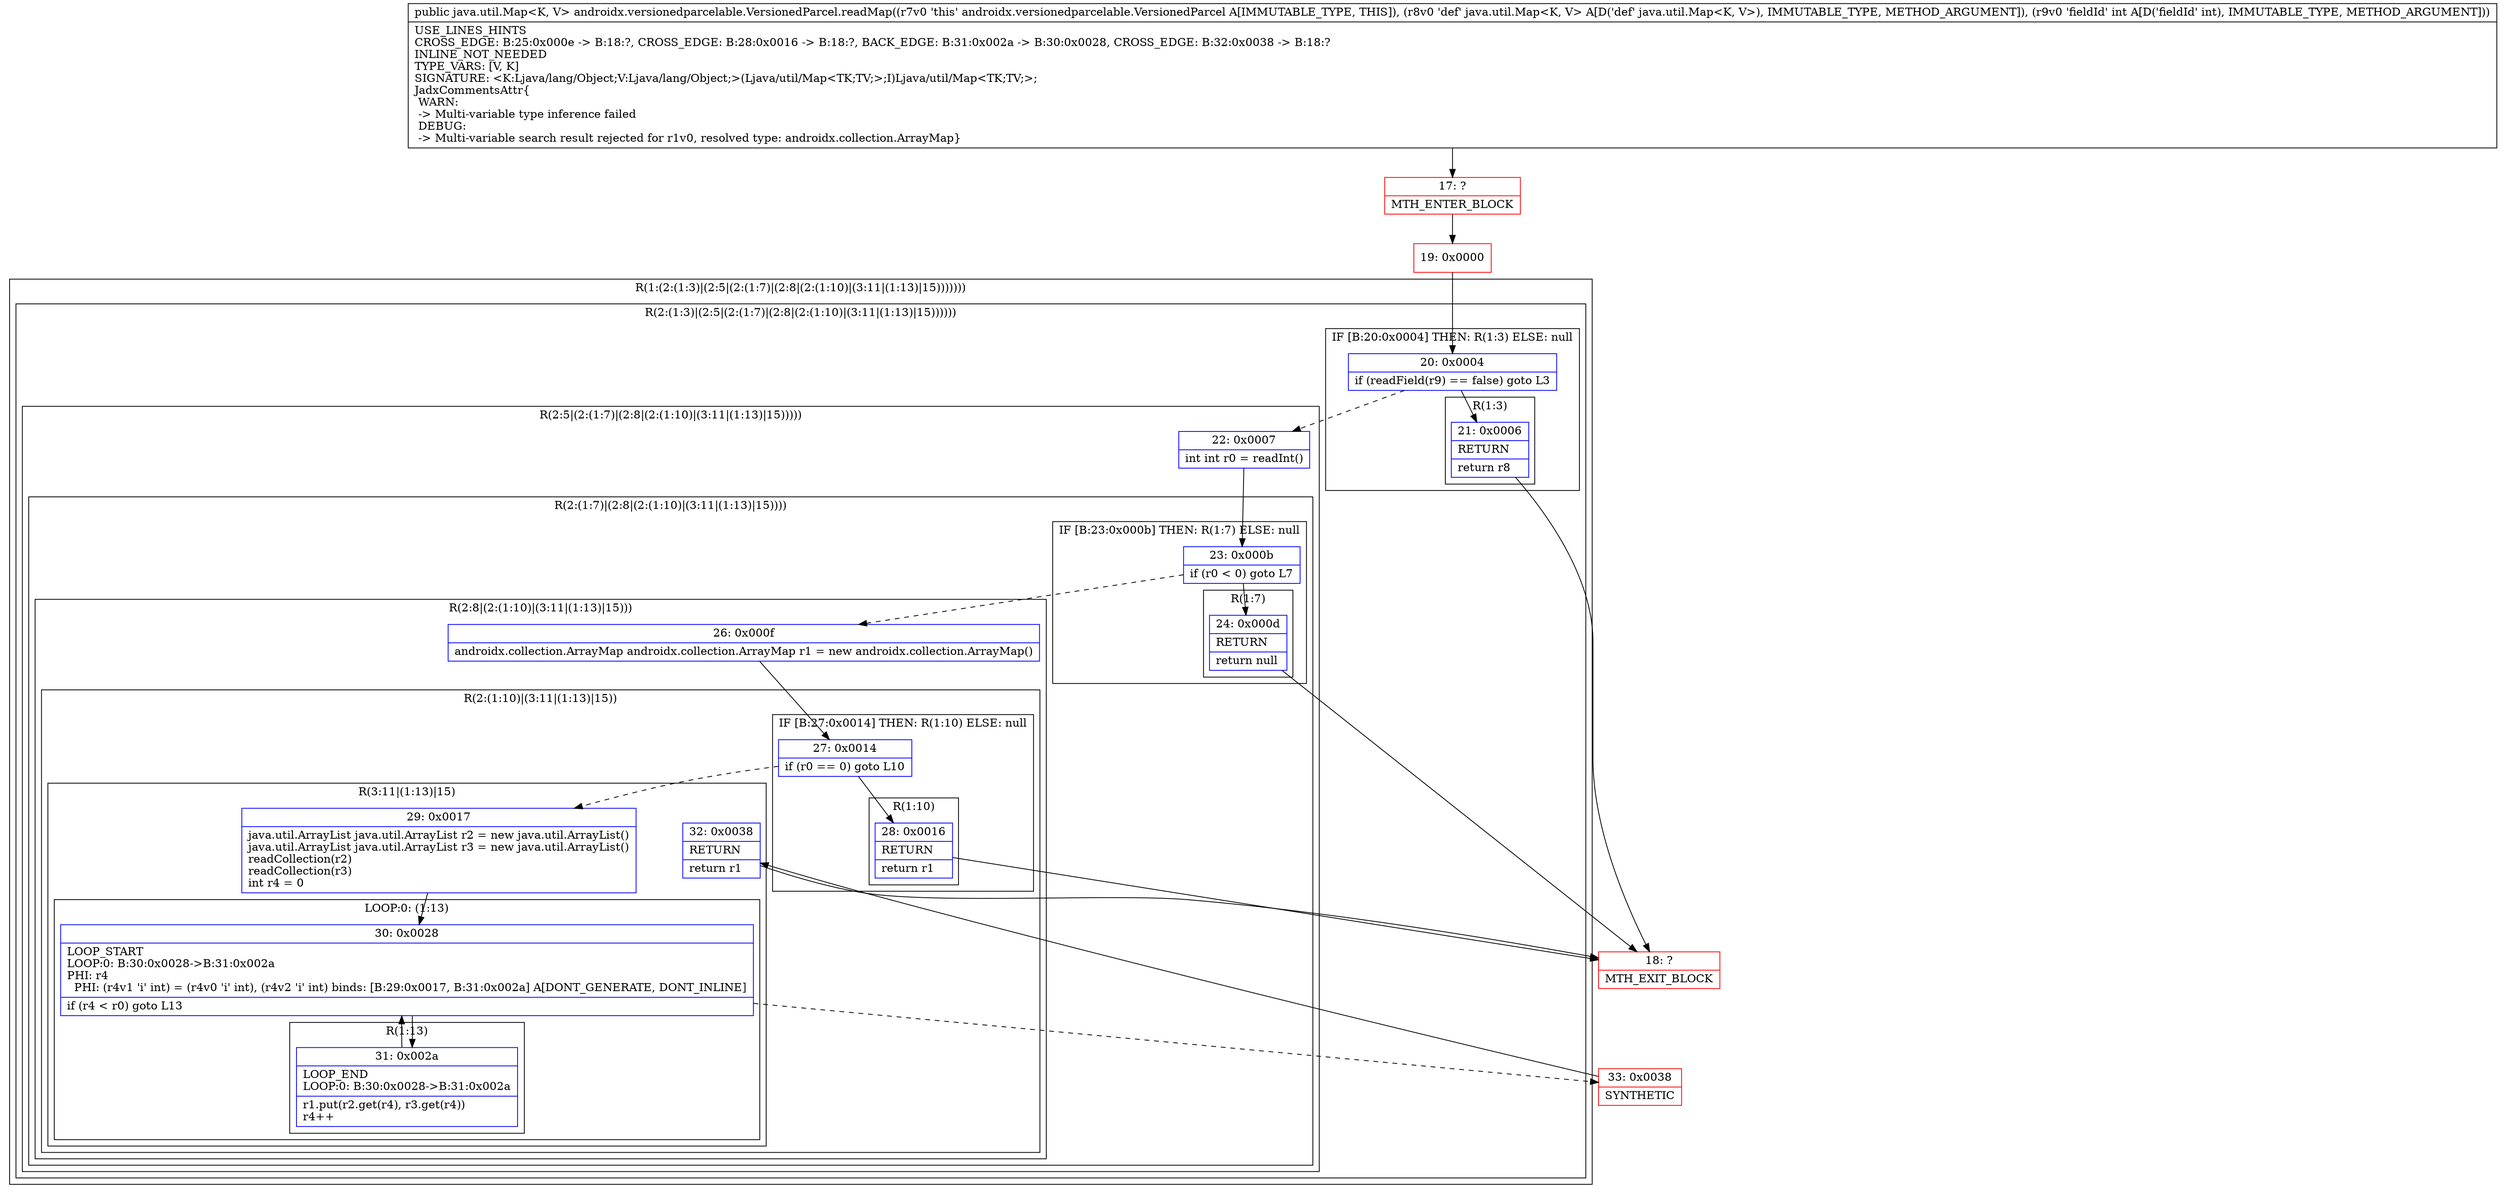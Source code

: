 digraph "CFG forandroidx.versionedparcelable.VersionedParcel.readMap(Ljava\/util\/Map;I)Ljava\/util\/Map;" {
subgraph cluster_Region_239342711 {
label = "R(1:(2:(1:3)|(2:5|(2:(1:7)|(2:8|(2:(1:10)|(3:11|(1:13)|15)))))))";
node [shape=record,color=blue];
subgraph cluster_Region_149492054 {
label = "R(2:(1:3)|(2:5|(2:(1:7)|(2:8|(2:(1:10)|(3:11|(1:13)|15))))))";
node [shape=record,color=blue];
subgraph cluster_IfRegion_460188488 {
label = "IF [B:20:0x0004] THEN: R(1:3) ELSE: null";
node [shape=record,color=blue];
Node_20 [shape=record,label="{20\:\ 0x0004|if (readField(r9) == false) goto L3\l}"];
subgraph cluster_Region_443370357 {
label = "R(1:3)";
node [shape=record,color=blue];
Node_21 [shape=record,label="{21\:\ 0x0006|RETURN\l|return r8\l}"];
}
}
subgraph cluster_Region_354197636 {
label = "R(2:5|(2:(1:7)|(2:8|(2:(1:10)|(3:11|(1:13)|15)))))";
node [shape=record,color=blue];
Node_22 [shape=record,label="{22\:\ 0x0007|int int r0 = readInt()\l}"];
subgraph cluster_Region_874775523 {
label = "R(2:(1:7)|(2:8|(2:(1:10)|(3:11|(1:13)|15))))";
node [shape=record,color=blue];
subgraph cluster_IfRegion_1474673188 {
label = "IF [B:23:0x000b] THEN: R(1:7) ELSE: null";
node [shape=record,color=blue];
Node_23 [shape=record,label="{23\:\ 0x000b|if (r0 \< 0) goto L7\l}"];
subgraph cluster_Region_1955059600 {
label = "R(1:7)";
node [shape=record,color=blue];
Node_24 [shape=record,label="{24\:\ 0x000d|RETURN\l|return null\l}"];
}
}
subgraph cluster_Region_1889308668 {
label = "R(2:8|(2:(1:10)|(3:11|(1:13)|15)))";
node [shape=record,color=blue];
Node_26 [shape=record,label="{26\:\ 0x000f|androidx.collection.ArrayMap androidx.collection.ArrayMap r1 = new androidx.collection.ArrayMap()\l}"];
subgraph cluster_Region_12862947 {
label = "R(2:(1:10)|(3:11|(1:13)|15))";
node [shape=record,color=blue];
subgraph cluster_IfRegion_1022177744 {
label = "IF [B:27:0x0014] THEN: R(1:10) ELSE: null";
node [shape=record,color=blue];
Node_27 [shape=record,label="{27\:\ 0x0014|if (r0 == 0) goto L10\l}"];
subgraph cluster_Region_181550929 {
label = "R(1:10)";
node [shape=record,color=blue];
Node_28 [shape=record,label="{28\:\ 0x0016|RETURN\l|return r1\l}"];
}
}
subgraph cluster_Region_2131696455 {
label = "R(3:11|(1:13)|15)";
node [shape=record,color=blue];
Node_29 [shape=record,label="{29\:\ 0x0017|java.util.ArrayList java.util.ArrayList r2 = new java.util.ArrayList()\ljava.util.ArrayList java.util.ArrayList r3 = new java.util.ArrayList()\lreadCollection(r2)\lreadCollection(r3)\lint r4 = 0\l}"];
subgraph cluster_LoopRegion_15992806 {
label = "LOOP:0: (1:13)";
node [shape=record,color=blue];
Node_30 [shape=record,label="{30\:\ 0x0028|LOOP_START\lLOOP:0: B:30:0x0028\-\>B:31:0x002a\lPHI: r4 \l  PHI: (r4v1 'i' int) = (r4v0 'i' int), (r4v2 'i' int) binds: [B:29:0x0017, B:31:0x002a] A[DONT_GENERATE, DONT_INLINE]\l|if (r4 \< r0) goto L13\l}"];
subgraph cluster_Region_1608842346 {
label = "R(1:13)";
node [shape=record,color=blue];
Node_31 [shape=record,label="{31\:\ 0x002a|LOOP_END\lLOOP:0: B:30:0x0028\-\>B:31:0x002a\l|r1.put(r2.get(r4), r3.get(r4))\lr4++\l}"];
}
}
Node_32 [shape=record,label="{32\:\ 0x0038|RETURN\l|return r1\l}"];
}
}
}
}
}
}
}
Node_17 [shape=record,color=red,label="{17\:\ ?|MTH_ENTER_BLOCK\l}"];
Node_19 [shape=record,color=red,label="{19\:\ 0x0000}"];
Node_18 [shape=record,color=red,label="{18\:\ ?|MTH_EXIT_BLOCK\l}"];
Node_33 [shape=record,color=red,label="{33\:\ 0x0038|SYNTHETIC\l}"];
MethodNode[shape=record,label="{public java.util.Map\<K, V\> androidx.versionedparcelable.VersionedParcel.readMap((r7v0 'this' androidx.versionedparcelable.VersionedParcel A[IMMUTABLE_TYPE, THIS]), (r8v0 'def' java.util.Map\<K, V\> A[D('def' java.util.Map\<K, V\>), IMMUTABLE_TYPE, METHOD_ARGUMENT]), (r9v0 'fieldId' int A[D('fieldId' int), IMMUTABLE_TYPE, METHOD_ARGUMENT]))  | USE_LINES_HINTS\lCROSS_EDGE: B:25:0x000e \-\> B:18:?, CROSS_EDGE: B:28:0x0016 \-\> B:18:?, BACK_EDGE: B:31:0x002a \-\> B:30:0x0028, CROSS_EDGE: B:32:0x0038 \-\> B:18:?\lINLINE_NOT_NEEDED\lTYPE_VARS: [V, K]\lSIGNATURE: \<K:Ljava\/lang\/Object;V:Ljava\/lang\/Object;\>(Ljava\/util\/Map\<TK;TV;\>;I)Ljava\/util\/Map\<TK;TV;\>;\lJadxCommentsAttr\{\l WARN: \l \-\> Multi\-variable type inference failed\l DEBUG: \l \-\> Multi\-variable search result rejected for r1v0, resolved type: androidx.collection.ArrayMap\}\l}"];
MethodNode -> Node_17;Node_20 -> Node_21;
Node_20 -> Node_22[style=dashed];
Node_21 -> Node_18;
Node_22 -> Node_23;
Node_23 -> Node_24;
Node_23 -> Node_26[style=dashed];
Node_24 -> Node_18;
Node_26 -> Node_27;
Node_27 -> Node_28;
Node_27 -> Node_29[style=dashed];
Node_28 -> Node_18;
Node_29 -> Node_30;
Node_30 -> Node_31;
Node_30 -> Node_33[style=dashed];
Node_31 -> Node_30;
Node_32 -> Node_18;
Node_17 -> Node_19;
Node_19 -> Node_20;
Node_33 -> Node_32;
}

